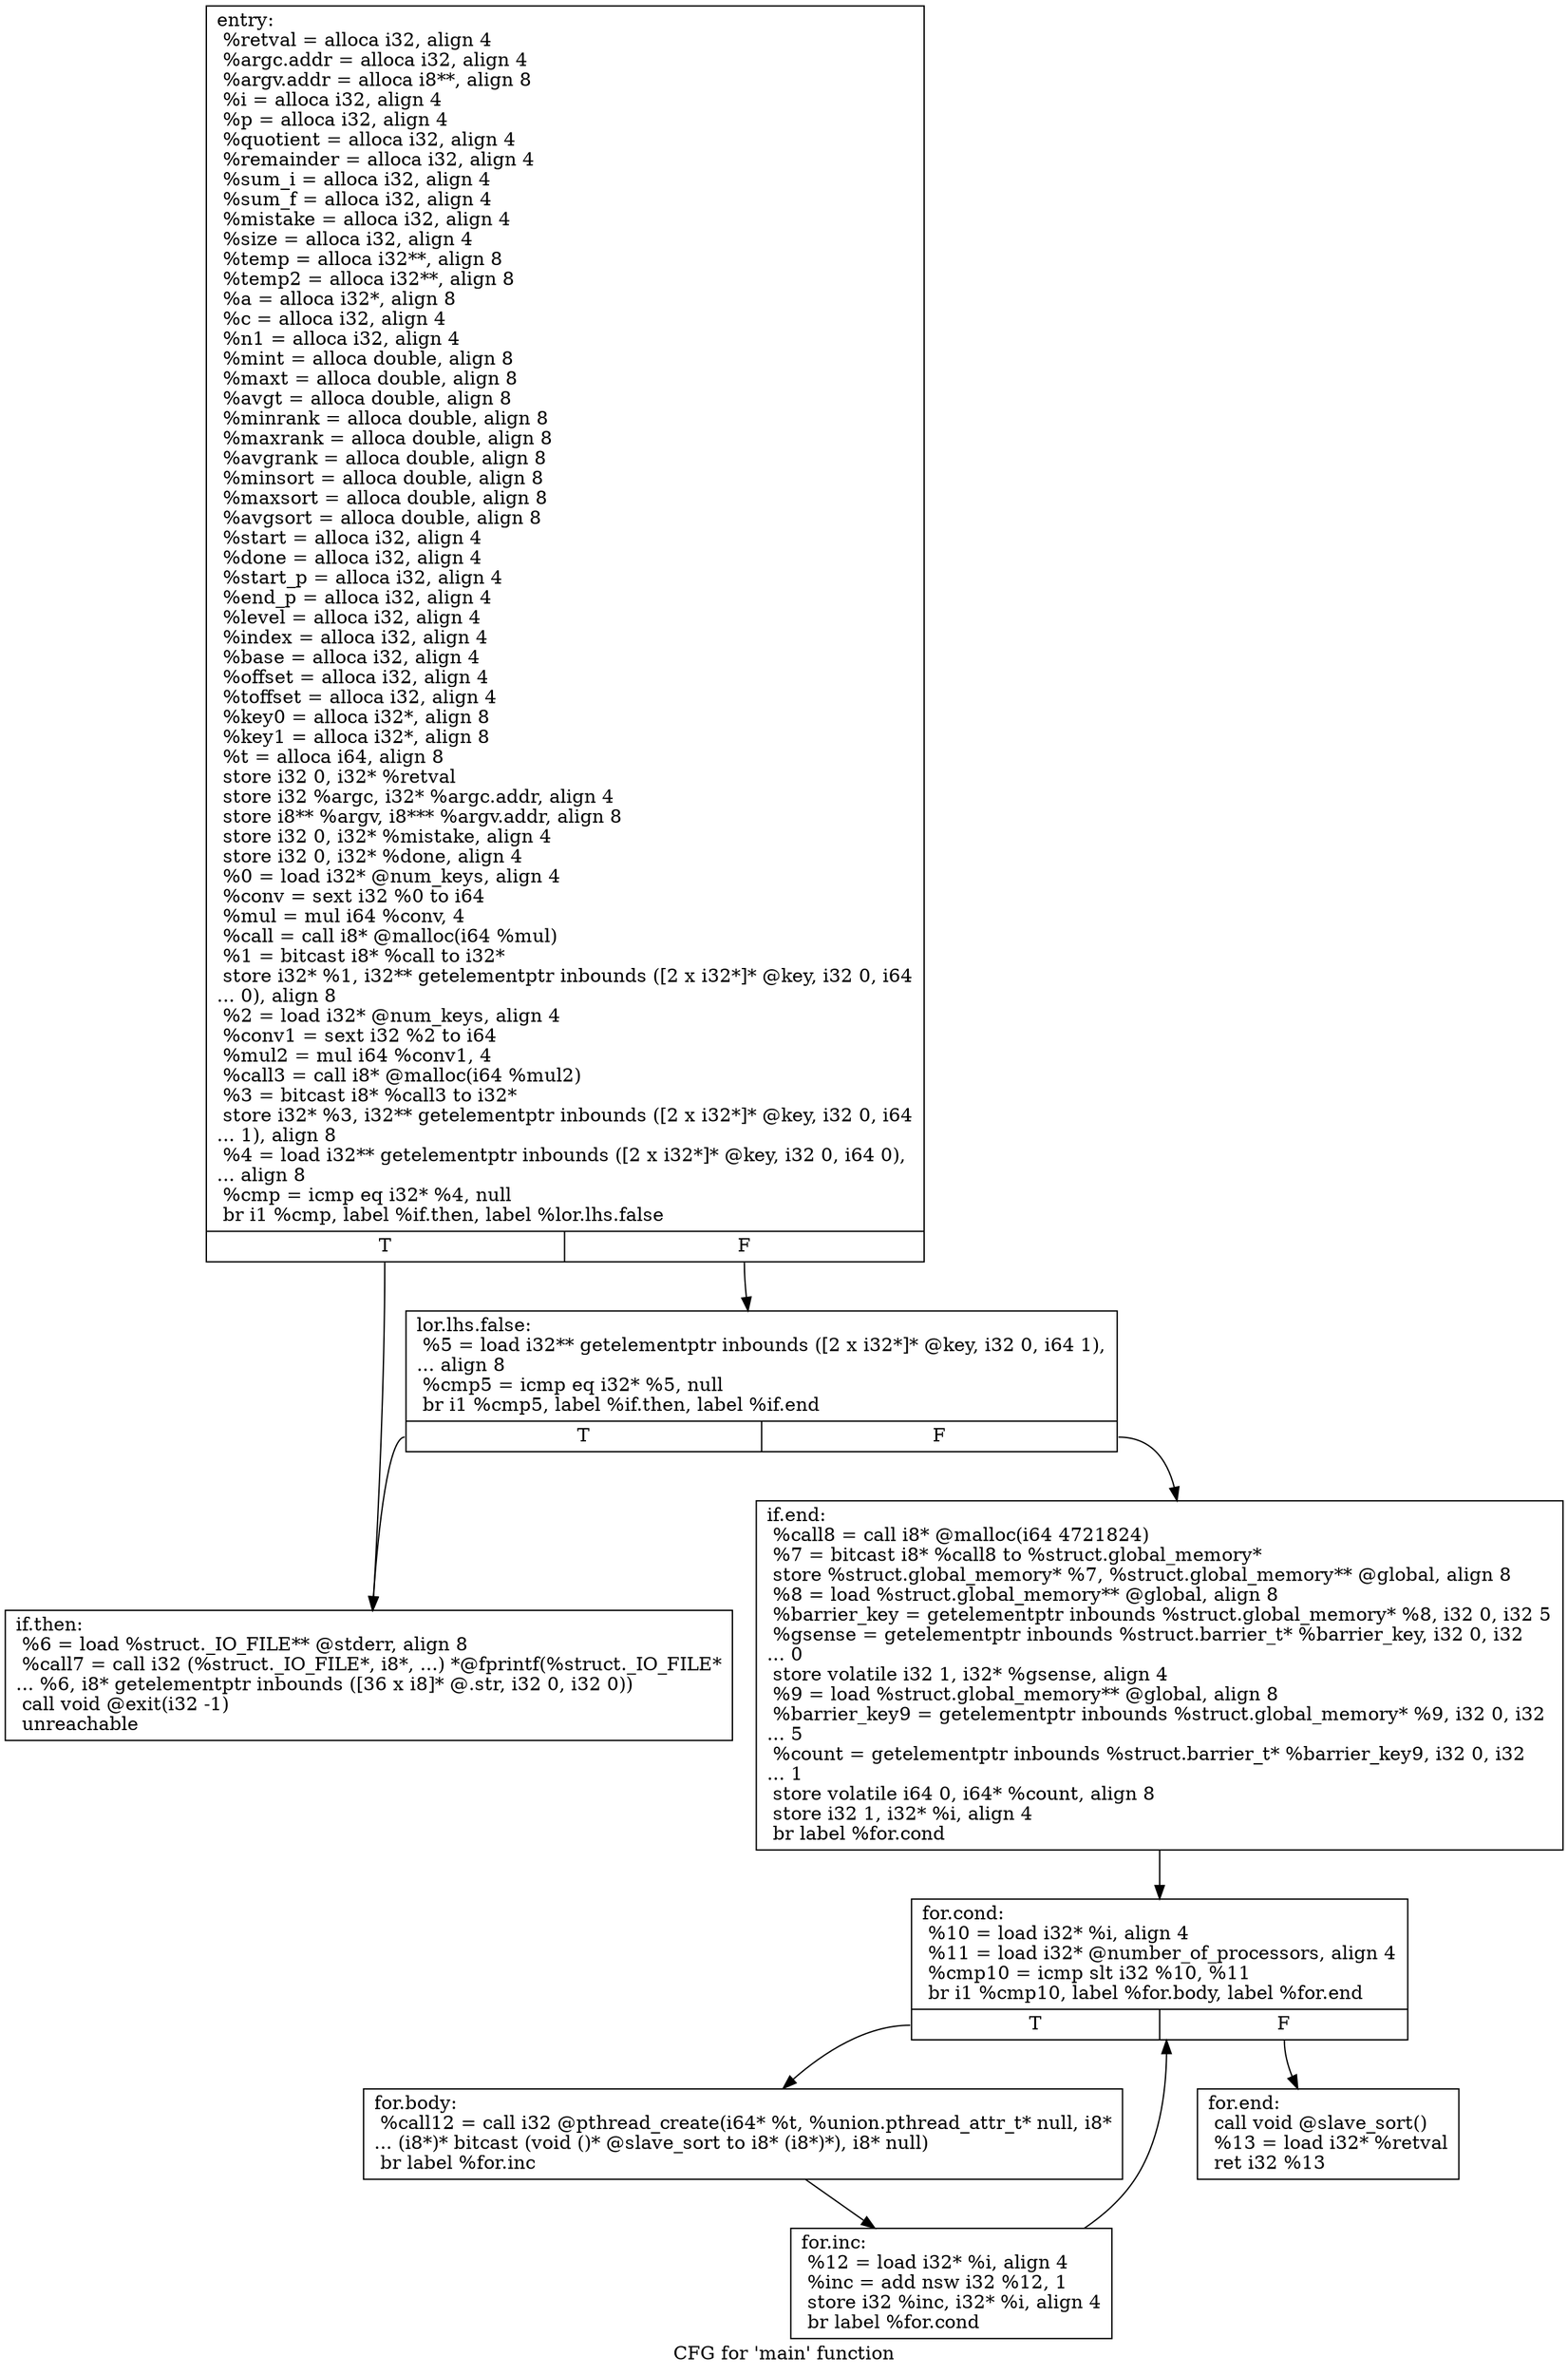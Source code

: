 digraph "CFG for 'main' function" {
	label="CFG for 'main' function";

	Node0x5652e20 [shape=record,label="{entry:\l  %retval = alloca i32, align 4\l  %argc.addr = alloca i32, align 4\l  %argv.addr = alloca i8**, align 8\l  %i = alloca i32, align 4\l  %p = alloca i32, align 4\l  %quotient = alloca i32, align 4\l  %remainder = alloca i32, align 4\l  %sum_i = alloca i32, align 4\l  %sum_f = alloca i32, align 4\l  %mistake = alloca i32, align 4\l  %size = alloca i32, align 4\l  %temp = alloca i32**, align 8\l  %temp2 = alloca i32**, align 8\l  %a = alloca i32*, align 8\l  %c = alloca i32, align 4\l  %n1 = alloca i32, align 4\l  %mint = alloca double, align 8\l  %maxt = alloca double, align 8\l  %avgt = alloca double, align 8\l  %minrank = alloca double, align 8\l  %maxrank = alloca double, align 8\l  %avgrank = alloca double, align 8\l  %minsort = alloca double, align 8\l  %maxsort = alloca double, align 8\l  %avgsort = alloca double, align 8\l  %start = alloca i32, align 4\l  %done = alloca i32, align 4\l  %start_p = alloca i32, align 4\l  %end_p = alloca i32, align 4\l  %level = alloca i32, align 4\l  %index = alloca i32, align 4\l  %base = alloca i32, align 4\l  %offset = alloca i32, align 4\l  %toffset = alloca i32, align 4\l  %key0 = alloca i32*, align 8\l  %key1 = alloca i32*, align 8\l  %t = alloca i64, align 8\l  store i32 0, i32* %retval\l  store i32 %argc, i32* %argc.addr, align 4\l  store i8** %argv, i8*** %argv.addr, align 8\l  store i32 0, i32* %mistake, align 4\l  store i32 0, i32* %done, align 4\l  %0 = load i32* @num_keys, align 4\l  %conv = sext i32 %0 to i64\l  %mul = mul i64 %conv, 4\l  %call = call i8* @malloc(i64 %mul)\l  %1 = bitcast i8* %call to i32*\l  store i32* %1, i32** getelementptr inbounds ([2 x i32*]* @key, i32 0, i64\l... 0), align 8\l  %2 = load i32* @num_keys, align 4\l  %conv1 = sext i32 %2 to i64\l  %mul2 = mul i64 %conv1, 4\l  %call3 = call i8* @malloc(i64 %mul2)\l  %3 = bitcast i8* %call3 to i32*\l  store i32* %3, i32** getelementptr inbounds ([2 x i32*]* @key, i32 0, i64\l... 1), align 8\l  %4 = load i32** getelementptr inbounds ([2 x i32*]* @key, i32 0, i64 0),\l... align 8\l  %cmp = icmp eq i32* %4, null\l  br i1 %cmp, label %if.then, label %lor.lhs.false\l|{<s0>T|<s1>F}}"];
	Node0x5652e20:s0 -> Node0x5652ec0;
	Node0x5652e20:s1 -> Node0x5652e70;
	Node0x5652e70 [shape=record,label="{lor.lhs.false:                                    \l  %5 = load i32** getelementptr inbounds ([2 x i32*]* @key, i32 0, i64 1),\l... align 8\l  %cmp5 = icmp eq i32* %5, null\l  br i1 %cmp5, label %if.then, label %if.end\l|{<s0>T|<s1>F}}"];
	Node0x5652e70:s0 -> Node0x5652ec0;
	Node0x5652e70:s1 -> Node0x5652f10;
	Node0x5652ec0 [shape=record,label="{if.then:                                          \l  %6 = load %struct._IO_FILE** @stderr, align 8\l  %call7 = call i32 (%struct._IO_FILE*, i8*, ...) *@fprintf(%struct._IO_FILE*\l... %6, i8* getelementptr inbounds ([36 x i8]* @.str, i32 0, i32 0))\l  call void @exit(i32 -1)\l  unreachable\l}"];
	Node0x5652f10 [shape=record,label="{if.end:                                           \l  %call8 = call i8* @malloc(i64 4721824)\l  %7 = bitcast i8* %call8 to %struct.global_memory*\l  store %struct.global_memory* %7, %struct.global_memory** @global, align 8\l  %8 = load %struct.global_memory** @global, align 8\l  %barrier_key = getelementptr inbounds %struct.global_memory* %8, i32 0, i32 5\l  %gsense = getelementptr inbounds %struct.barrier_t* %barrier_key, i32 0, i32\l... 0\l  store volatile i32 1, i32* %gsense, align 4\l  %9 = load %struct.global_memory** @global, align 8\l  %barrier_key9 = getelementptr inbounds %struct.global_memory* %9, i32 0, i32\l... 5\l  %count = getelementptr inbounds %struct.barrier_t* %barrier_key9, i32 0, i32\l... 1\l  store volatile i64 0, i64* %count, align 8\l  store i32 1, i32* %i, align 4\l  br label %for.cond\l}"];
	Node0x5652f10 -> Node0x5652f60;
	Node0x5652f60 [shape=record,label="{for.cond:                                         \l  %10 = load i32* %i, align 4\l  %11 = load i32* @number_of_processors, align 4\l  %cmp10 = icmp slt i32 %10, %11\l  br i1 %cmp10, label %for.body, label %for.end\l|{<s0>T|<s1>F}}"];
	Node0x5652f60:s0 -> Node0x5652fb0;
	Node0x5652f60:s1 -> Node0x5653050;
	Node0x5652fb0 [shape=record,label="{for.body:                                         \l  %call12 = call i32 @pthread_create(i64* %t, %union.pthread_attr_t* null, i8*\l... (i8*)* bitcast (void ()* @slave_sort to i8* (i8*)*), i8* null)\l  br label %for.inc\l}"];
	Node0x5652fb0 -> Node0x5653000;
	Node0x5653000 [shape=record,label="{for.inc:                                          \l  %12 = load i32* %i, align 4\l  %inc = add nsw i32 %12, 1\l  store i32 %inc, i32* %i, align 4\l  br label %for.cond\l}"];
	Node0x5653000 -> Node0x5652f60;
	Node0x5653050 [shape=record,label="{for.end:                                          \l  call void @slave_sort()\l  %13 = load i32* %retval\l  ret i32 %13\l}"];
}
